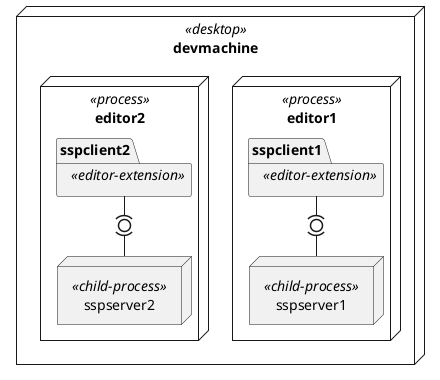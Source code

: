 @startuml
node devmachine <<desktop>> {
  node editor1 <<process>> {
    package sspclient1 <<editor-extension>> {

    }
    node sspserver1 <<child-process>> {

    }

    sspclient1 -(0)- sspserver1
  }
  node editor2 <<process>> {
    package sspclient2 <<editor-extension>> {

    }
    node sspserver2 <<child-process>> {

    }

    sspclient2 -(0)- sspserver2
  }
}

@enduml
